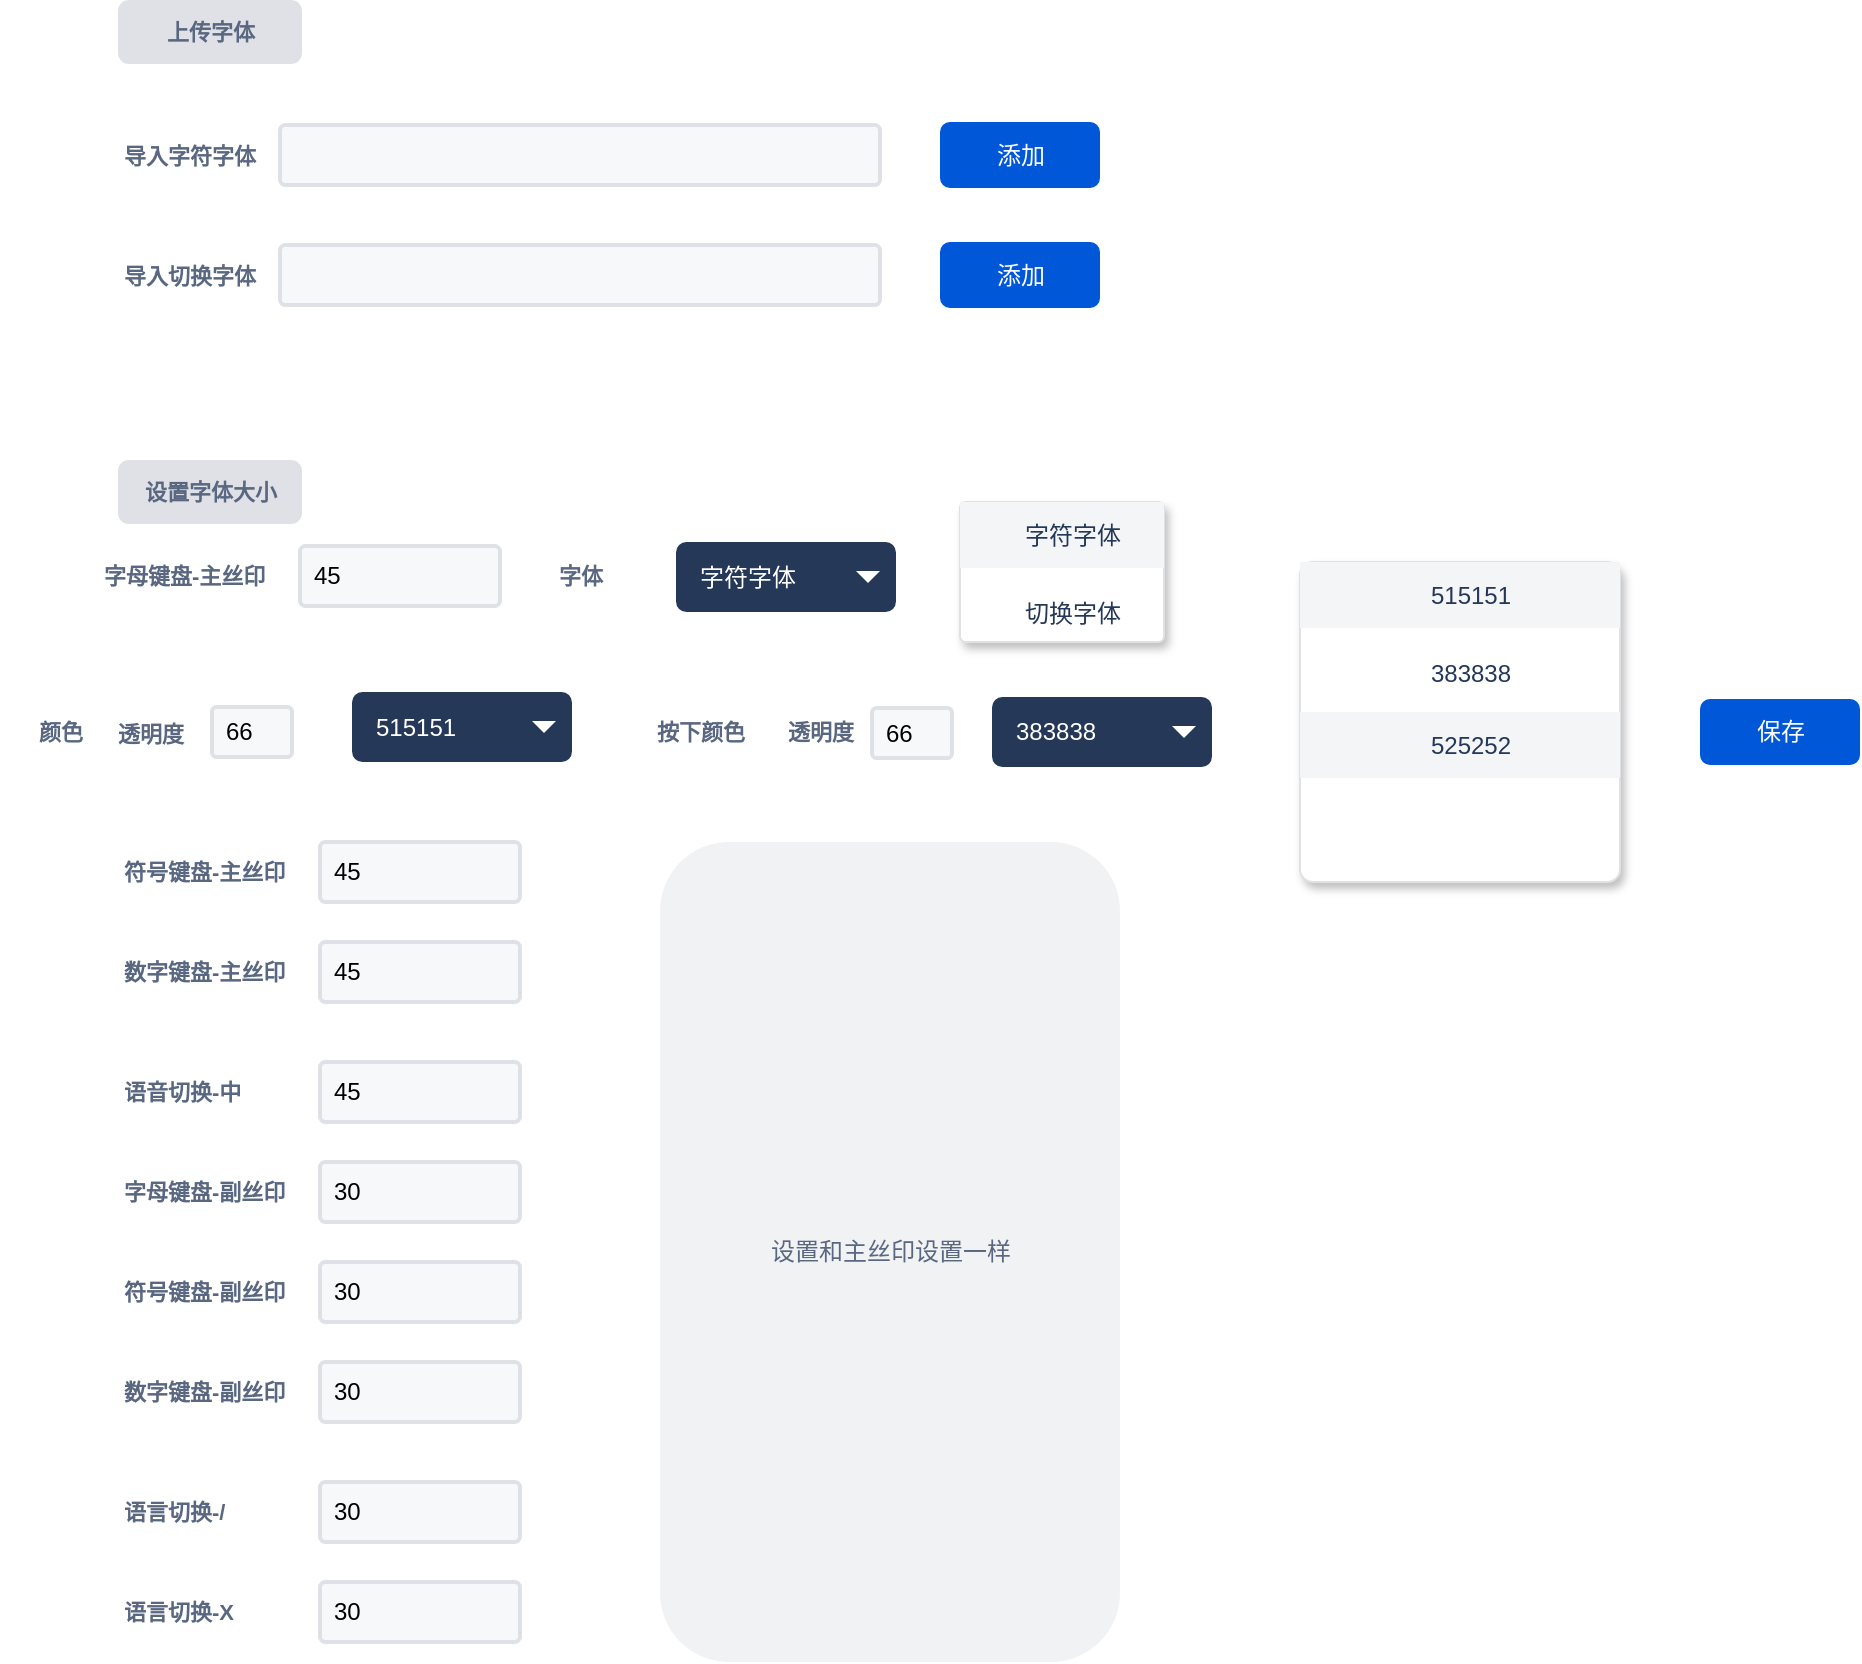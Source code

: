 <mxfile version="12.3.2" type="github" pages="1">
  <diagram id="-xnqDO5uDrapk-A6JrnL" name="第 1 页">
    <mxGraphModel dx="1038" dy="572" grid="1" gridSize="10" guides="1" tooltips="1" connect="1" arrows="1" fold="1" page="1" pageScale="1" pageWidth="2339" pageHeight="3300" math="0" shadow="0">
      <root>
        <mxCell id="0"/>
        <mxCell id="1" parent="0"/>
        <mxCell id="E_ACQnhVHgZpY5XNoCvP-1" value="导入字符字体" style="fillColor=none;strokeColor=none;html=1;fontSize=11;fontStyle=0;align=left;fontColor=#596780;fontStyle=1;fontSize=11" vertex="1" parent="1">
          <mxGeometry x="90" y="76.5" width="60" height="20" as="geometry"/>
        </mxCell>
        <mxCell id="E_ACQnhVHgZpY5XNoCvP-2" value="" style="rounded=1;arcSize=9;fillColor=#F7F8F9;align=left;spacingLeft=5;strokeColor=#DEE1E6;html=1;strokeWidth=2;fontSize=12" vertex="1" parent="1">
          <mxGeometry x="170" y="71.5" width="300" height="30" as="geometry"/>
        </mxCell>
        <mxCell id="E_ACQnhVHgZpY5XNoCvP-3" value="添加" style="rounded=1;fillColor=#0057D8;align=center;strokeColor=none;html=1;fontColor=#ffffff;fontSize=12" vertex="1" parent="1">
          <mxGeometry x="500" y="70" width="80" height="33" as="geometry"/>
        </mxCell>
        <mxCell id="E_ACQnhVHgZpY5XNoCvP-5" value="" style="rounded=1;arcSize=9;fillColor=#F7F8F9;align=left;spacingLeft=5;strokeColor=#DEE1E6;html=1;strokeWidth=2;fontSize=12" vertex="1" parent="1">
          <mxGeometry x="170" y="131.5" width="300" height="30" as="geometry"/>
        </mxCell>
        <mxCell id="E_ACQnhVHgZpY5XNoCvP-6" value="添加" style="rounded=1;fillColor=#0057D8;align=center;strokeColor=none;html=1;fontColor=#ffffff;fontSize=12" vertex="1" parent="1">
          <mxGeometry x="500" y="130" width="80" height="33" as="geometry"/>
        </mxCell>
        <mxCell id="E_ACQnhVHgZpY5XNoCvP-4" value="导入切换字体" style="fillColor=none;strokeColor=none;html=1;fontSize=11;fontStyle=0;align=left;fontColor=#596780;fontStyle=1;fontSize=11" vertex="1" parent="1">
          <mxGeometry x="90" y="136.5" width="60" height="20" as="geometry"/>
        </mxCell>
        <mxCell id="E_ACQnhVHgZpY5XNoCvP-11" value="&lt;span style=&quot;color: rgb(89 , 103 , 128) ; font-size: 11px ; text-align: left&quot;&gt;设置字体大小&lt;/span&gt;" style="dashed=0;html=1;rounded=1;fillColor=#DFE1E6;strokeColor=#DFE1E6;fontSize=12;align=center;fontStyle=1;strokeWidth=2;fontColor=#42526E" vertex="1" parent="1">
          <mxGeometry x="90" y="240" width="90" height="30" as="geometry"/>
        </mxCell>
        <mxCell id="E_ACQnhVHgZpY5XNoCvP-14" value="&lt;span style=&quot;color: rgb(89 , 103 , 128) ; font-size: 11px ; text-align: left&quot;&gt;上传字体&lt;/span&gt;" style="dashed=0;html=1;rounded=1;fillColor=#DFE1E6;strokeColor=#DFE1E6;fontSize=12;align=center;fontStyle=1;strokeWidth=2;fontColor=#42526E" vertex="1" parent="1">
          <mxGeometry x="90" y="10" width="90" height="30" as="geometry"/>
        </mxCell>
        <mxCell id="E_ACQnhVHgZpY5XNoCvP-15" value="字母键盘-主丝印" style="fillColor=none;strokeColor=none;html=1;fontSize=11;fontStyle=0;align=left;fontColor=#596780;fontStyle=1;fontSize=11" vertex="1" parent="1">
          <mxGeometry x="80" y="287" width="60" height="20" as="geometry"/>
        </mxCell>
        <mxCell id="E_ACQnhVHgZpY5XNoCvP-16" value="45" style="rounded=1;arcSize=9;fillColor=#F7F8F9;align=left;spacingLeft=5;strokeColor=#DEE1E6;html=1;strokeWidth=2;fontSize=12" vertex="1" parent="1">
          <mxGeometry x="180" y="282" width="100" height="30" as="geometry"/>
        </mxCell>
        <mxCell id="E_ACQnhVHgZpY5XNoCvP-20" value="字母键盘-副丝印" style="fillColor=none;strokeColor=none;html=1;fontSize=11;fontStyle=0;align=left;fontColor=#596780;fontStyle=1;fontSize=11" vertex="1" parent="1">
          <mxGeometry x="90" y="595" width="60" height="20" as="geometry"/>
        </mxCell>
        <mxCell id="E_ACQnhVHgZpY5XNoCvP-21" value="30" style="rounded=1;arcSize=9;fillColor=#F7F8F9;align=left;spacingLeft=5;strokeColor=#DEE1E6;html=1;strokeWidth=2;fontSize=12" vertex="1" parent="1">
          <mxGeometry x="190" y="590" width="100" height="30" as="geometry"/>
        </mxCell>
        <mxCell id="E_ACQnhVHgZpY5XNoCvP-23" value="符号键盘-主丝印" style="fillColor=none;strokeColor=none;html=1;fontSize=11;fontStyle=0;align=left;fontColor=#596780;fontStyle=1;fontSize=11" vertex="1" parent="1">
          <mxGeometry x="90" y="435" width="60" height="20" as="geometry"/>
        </mxCell>
        <mxCell id="E_ACQnhVHgZpY5XNoCvP-24" value="45" style="rounded=1;arcSize=9;fillColor=#F7F8F9;align=left;spacingLeft=5;strokeColor=#DEE1E6;html=1;strokeWidth=2;fontSize=12" vertex="1" parent="1">
          <mxGeometry x="190" y="430" width="100" height="30" as="geometry"/>
        </mxCell>
        <mxCell id="E_ACQnhVHgZpY5XNoCvP-25" value="符号键盘-副丝印" style="fillColor=none;strokeColor=none;html=1;fontSize=11;fontStyle=0;align=left;fontColor=#596780;fontStyle=1;fontSize=11" vertex="1" parent="1">
          <mxGeometry x="90" y="645" width="60" height="20" as="geometry"/>
        </mxCell>
        <mxCell id="E_ACQnhVHgZpY5XNoCvP-26" value="30" style="rounded=1;arcSize=9;fillColor=#F7F8F9;align=left;spacingLeft=5;strokeColor=#DEE1E6;html=1;strokeWidth=2;fontSize=12" vertex="1" parent="1">
          <mxGeometry x="190" y="640" width="100" height="30" as="geometry"/>
        </mxCell>
        <mxCell id="E_ACQnhVHgZpY5XNoCvP-27" value="数字键盘-主丝印" style="fillColor=none;strokeColor=none;html=1;fontSize=11;fontStyle=0;align=left;fontColor=#596780;fontStyle=1;fontSize=11" vertex="1" parent="1">
          <mxGeometry x="90" y="485" width="60" height="20" as="geometry"/>
        </mxCell>
        <mxCell id="E_ACQnhVHgZpY5XNoCvP-28" value="45" style="rounded=1;arcSize=9;fillColor=#F7F8F9;align=left;spacingLeft=5;strokeColor=#DEE1E6;html=1;strokeWidth=2;fontSize=12" vertex="1" parent="1">
          <mxGeometry x="190" y="480" width="100" height="30" as="geometry"/>
        </mxCell>
        <mxCell id="E_ACQnhVHgZpY5XNoCvP-29" value="数字键盘-副丝印" style="fillColor=none;strokeColor=none;html=1;fontSize=11;fontStyle=0;align=left;fontColor=#596780;fontStyle=1;fontSize=11" vertex="1" parent="1">
          <mxGeometry x="90" y="695" width="60" height="20" as="geometry"/>
        </mxCell>
        <mxCell id="E_ACQnhVHgZpY5XNoCvP-30" value="30" style="rounded=1;arcSize=9;fillColor=#F7F8F9;align=left;spacingLeft=5;strokeColor=#DEE1E6;html=1;strokeWidth=2;fontSize=12" vertex="1" parent="1">
          <mxGeometry x="190" y="690" width="100" height="30" as="geometry"/>
        </mxCell>
        <mxCell id="E_ACQnhVHgZpY5XNoCvP-31" value="语音切换-中" style="fillColor=none;strokeColor=none;html=1;fontSize=11;fontStyle=0;align=left;fontColor=#596780;fontStyle=1;fontSize=11" vertex="1" parent="1">
          <mxGeometry x="90" y="545" width="60" height="20" as="geometry"/>
        </mxCell>
        <mxCell id="E_ACQnhVHgZpY5XNoCvP-32" value="45" style="rounded=1;arcSize=9;fillColor=#F7F8F9;align=left;spacingLeft=5;strokeColor=#DEE1E6;html=1;strokeWidth=2;fontSize=12" vertex="1" parent="1">
          <mxGeometry x="190" y="540" width="100" height="30" as="geometry"/>
        </mxCell>
        <mxCell id="E_ACQnhVHgZpY5XNoCvP-33" value="语言切换-/" style="fillColor=none;strokeColor=none;html=1;fontSize=11;fontStyle=0;align=left;fontColor=#596780;fontStyle=1;fontSize=11" vertex="1" parent="1">
          <mxGeometry x="90" y="755" width="60" height="20" as="geometry"/>
        </mxCell>
        <mxCell id="E_ACQnhVHgZpY5XNoCvP-34" value="30" style="rounded=1;arcSize=9;fillColor=#F7F8F9;align=left;spacingLeft=5;strokeColor=#DEE1E6;html=1;strokeWidth=2;fontSize=12" vertex="1" parent="1">
          <mxGeometry x="190" y="750" width="100" height="30" as="geometry"/>
        </mxCell>
        <mxCell id="E_ACQnhVHgZpY5XNoCvP-35" value="语言切换-X" style="fillColor=none;strokeColor=none;html=1;fontSize=11;fontStyle=0;align=left;fontColor=#596780;fontStyle=1;fontSize=11" vertex="1" parent="1">
          <mxGeometry x="90" y="805" width="60" height="20" as="geometry"/>
        </mxCell>
        <mxCell id="E_ACQnhVHgZpY5XNoCvP-36" value="30" style="rounded=1;arcSize=9;fillColor=#F7F8F9;align=left;spacingLeft=5;strokeColor=#DEE1E6;html=1;strokeWidth=2;fontSize=12" vertex="1" parent="1">
          <mxGeometry x="190" y="800" width="100" height="30" as="geometry"/>
        </mxCell>
        <mxCell id="E_ACQnhVHgZpY5XNoCvP-40" value="字符字体" style="rounded=1;fillColor=#253858;strokeColor=none;html=1;fontColor=#ffffff;align=left;fontSize=12;spacingLeft=10" vertex="1" parent="1">
          <mxGeometry x="368" y="280" width="110" height="35" as="geometry"/>
        </mxCell>
        <mxCell id="E_ACQnhVHgZpY5XNoCvP-41" value="" style="shape=triangle;direction=south;fillColor=#ffffff;strokeColor=none;html=1" vertex="1" parent="E_ACQnhVHgZpY5XNoCvP-40">
          <mxGeometry x="1" y="0.5" width="12" height="6" relative="1" as="geometry">
            <mxPoint x="-20" y="-3" as="offset"/>
          </mxGeometry>
        </mxCell>
        <mxCell id="E_ACQnhVHgZpY5XNoCvP-42" value="" style="rounded=1;fillColor=#ffffff;strokeColor=#DFE1E5;shadow=1;html=1;arcSize=4;align=center;" vertex="1" parent="1">
          <mxGeometry x="510" y="260" width="102" height="70" as="geometry"/>
        </mxCell>
        <mxCell id="E_ACQnhVHgZpY5XNoCvP-43" value="字符字体" style="rounded=0;fillColor=#F4F5F7;strokeColor=none;shadow=0;html=1;align=center;fontSize=12;spacingLeft=10;fontColor=#253858;resizeWidth=1" vertex="1" parent="E_ACQnhVHgZpY5XNoCvP-42">
          <mxGeometry width="102" height="33" relative="1" as="geometry">
            <mxPoint as="offset"/>
          </mxGeometry>
        </mxCell>
        <mxCell id="E_ACQnhVHgZpY5XNoCvP-44" value="切换字体" style="rounded=0;fillColor=none;strokeColor=none;shadow=0;html=1;align=center;fontSize=12;spacingLeft=10;fontColor=#253858;resizeWidth=1" vertex="1" parent="E_ACQnhVHgZpY5XNoCvP-42">
          <mxGeometry width="102" height="33" relative="1" as="geometry">
            <mxPoint y="39" as="offset"/>
          </mxGeometry>
        </mxCell>
        <mxCell id="E_ACQnhVHgZpY5XNoCvP-45" value="字体" style="fillColor=none;strokeColor=none;html=1;fontSize=11;fontStyle=0;align=center;fontColor=#596780;fontStyle=1;fontSize=11" vertex="1" parent="1">
          <mxGeometry x="290" y="287" width="60" height="20" as="geometry"/>
        </mxCell>
        <mxCell id="E_ACQnhVHgZpY5XNoCvP-46" value="515151" style="rounded=1;fillColor=#253858;strokeColor=none;html=1;fontColor=#ffffff;align=left;fontSize=12;spacingLeft=10" vertex="1" parent="1">
          <mxGeometry x="206" y="355" width="110" height="35" as="geometry"/>
        </mxCell>
        <mxCell id="E_ACQnhVHgZpY5XNoCvP-47" value="" style="shape=triangle;direction=south;fillColor=#ffffff;strokeColor=none;html=1" vertex="1" parent="E_ACQnhVHgZpY5XNoCvP-46">
          <mxGeometry x="1" y="0.5" width="12" height="6" relative="1" as="geometry">
            <mxPoint x="-20" y="-3" as="offset"/>
          </mxGeometry>
        </mxCell>
        <mxCell id="E_ACQnhVHgZpY5XNoCvP-48" value="透明度" style="fillColor=none;strokeColor=none;html=1;fontSize=11;fontStyle=0;align=center;fontColor=#596780;fontStyle=1;fontSize=11" vertex="1" parent="1">
          <mxGeometry x="75" y="365.5" width="60" height="20" as="geometry"/>
        </mxCell>
        <mxCell id="E_ACQnhVHgZpY5XNoCvP-49" value="383838" style="rounded=1;fillColor=#253858;strokeColor=none;html=1;fontColor=#ffffff;align=left;fontSize=12;spacingLeft=10" vertex="1" parent="1">
          <mxGeometry x="526" y="357.5" width="110" height="35" as="geometry"/>
        </mxCell>
        <mxCell id="E_ACQnhVHgZpY5XNoCvP-50" value="" style="shape=triangle;direction=south;fillColor=#ffffff;strokeColor=none;html=1" vertex="1" parent="E_ACQnhVHgZpY5XNoCvP-49">
          <mxGeometry x="1" y="0.5" width="12" height="6" relative="1" as="geometry">
            <mxPoint x="-20" y="-3" as="offset"/>
          </mxGeometry>
        </mxCell>
        <mxCell id="E_ACQnhVHgZpY5XNoCvP-51" value="按下颜色" style="fillColor=none;strokeColor=none;html=1;fontSize=11;fontStyle=0;align=center;fontColor=#596780;fontStyle=1;fontSize=11" vertex="1" parent="1">
          <mxGeometry x="350" y="365" width="60" height="20" as="geometry"/>
        </mxCell>
        <mxCell id="E_ACQnhVHgZpY5XNoCvP-52" value="66" style="rounded=1;arcSize=9;fillColor=#F7F8F9;align=left;spacingLeft=5;strokeColor=#DEE1E6;html=1;strokeWidth=2;fontSize=12" vertex="1" parent="1">
          <mxGeometry x="466" y="363" width="40" height="25" as="geometry"/>
        </mxCell>
        <mxCell id="E_ACQnhVHgZpY5XNoCvP-53" value="66" style="rounded=1;arcSize=9;fillColor=#F7F8F9;align=left;spacingLeft=5;strokeColor=#DEE1E6;html=1;strokeWidth=2;fontSize=12" vertex="1" parent="1">
          <mxGeometry x="136" y="362.5" width="40" height="25" as="geometry"/>
        </mxCell>
        <mxCell id="E_ACQnhVHgZpY5XNoCvP-54" value="" style="rounded=1;fillColor=#ffffff;strokeColor=#DFE1E5;shadow=1;html=1;arcSize=4;align=center;" vertex="1" parent="1">
          <mxGeometry x="680" y="290" width="160" height="160" as="geometry"/>
        </mxCell>
        <mxCell id="E_ACQnhVHgZpY5XNoCvP-55" value="515151" style="rounded=0;fillColor=#F4F5F7;strokeColor=none;shadow=0;html=1;align=center;fontSize=12;spacingLeft=10;fontColor=#253858;resizeWidth=1" vertex="1" parent="E_ACQnhVHgZpY5XNoCvP-54">
          <mxGeometry width="160" height="33" relative="1" as="geometry">
            <mxPoint as="offset"/>
          </mxGeometry>
        </mxCell>
        <mxCell id="E_ACQnhVHgZpY5XNoCvP-56" value="383838" style="rounded=0;fillColor=none;strokeColor=none;shadow=0;html=1;align=center;fontSize=12;spacingLeft=10;fontColor=#253858;resizeWidth=1" vertex="1" parent="E_ACQnhVHgZpY5XNoCvP-54">
          <mxGeometry width="160" height="33" relative="1" as="geometry">
            <mxPoint y="39" as="offset"/>
          </mxGeometry>
        </mxCell>
        <mxCell id="E_ACQnhVHgZpY5XNoCvP-61" value="525252" style="rounded=0;fillColor=#F4F5F7;strokeColor=none;shadow=0;html=1;align=center;fontSize=12;spacingLeft=10;fontColor=#253858;resizeWidth=1" vertex="1" parent="E_ACQnhVHgZpY5XNoCvP-54">
          <mxGeometry y="75" width="160" height="33" as="geometry">
            <mxPoint as="offset"/>
          </mxGeometry>
        </mxCell>
        <mxCell id="E_ACQnhVHgZpY5XNoCvP-62" value="颜色" style="fillColor=none;strokeColor=none;html=1;fontSize=11;fontStyle=0;align=center;fontColor=#596780;fontStyle=1;fontSize=11" vertex="1" parent="1">
          <mxGeometry x="30" y="365" width="60" height="20" as="geometry"/>
        </mxCell>
        <mxCell id="E_ACQnhVHgZpY5XNoCvP-63" value="透明度" style="fillColor=none;strokeColor=none;html=1;fontSize=11;fontStyle=0;align=center;fontColor=#596780;fontStyle=1;fontSize=11" vertex="1" parent="1">
          <mxGeometry x="410" y="365" width="60" height="20" as="geometry"/>
        </mxCell>
        <mxCell id="E_ACQnhVHgZpY5XNoCvP-64" value="设置和主丝印设置一样" style="rounded=1;align=center;fillColor=#F1F2F4;strokeColor=none;html=1;fontColor=#596780;fontSize=12" vertex="1" parent="1">
          <mxGeometry x="360" y="430" width="230" height="410" as="geometry"/>
        </mxCell>
        <mxCell id="E_ACQnhVHgZpY5XNoCvP-65" value="保存" style="rounded=1;fillColor=#0057D8;align=center;strokeColor=none;html=1;fontColor=#ffffff;fontSize=12" vertex="1" parent="1">
          <mxGeometry x="880" y="358.5" width="80" height="33" as="geometry"/>
        </mxCell>
      </root>
    </mxGraphModel>
  </diagram>
</mxfile>
